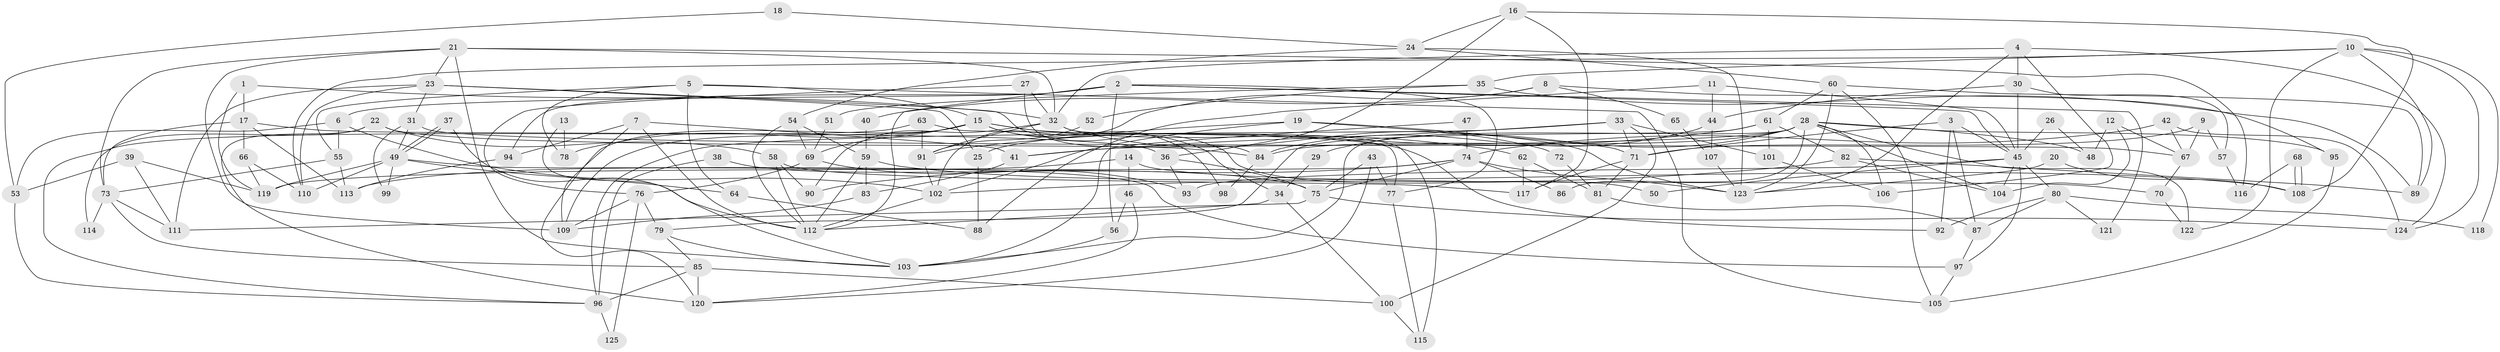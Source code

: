 // Generated by graph-tools (version 1.1) at 2025/50/03/09/25 03:50:10]
// undirected, 125 vertices, 250 edges
graph export_dot {
graph [start="1"]
  node [color=gray90,style=filled];
  1;
  2;
  3;
  4;
  5;
  6;
  7;
  8;
  9;
  10;
  11;
  12;
  13;
  14;
  15;
  16;
  17;
  18;
  19;
  20;
  21;
  22;
  23;
  24;
  25;
  26;
  27;
  28;
  29;
  30;
  31;
  32;
  33;
  34;
  35;
  36;
  37;
  38;
  39;
  40;
  41;
  42;
  43;
  44;
  45;
  46;
  47;
  48;
  49;
  50;
  51;
  52;
  53;
  54;
  55;
  56;
  57;
  58;
  59;
  60;
  61;
  62;
  63;
  64;
  65;
  66;
  67;
  68;
  69;
  70;
  71;
  72;
  73;
  74;
  75;
  76;
  77;
  78;
  79;
  80;
  81;
  82;
  83;
  84;
  85;
  86;
  87;
  88;
  89;
  90;
  91;
  92;
  93;
  94;
  95;
  96;
  97;
  98;
  99;
  100;
  101;
  102;
  103;
  104;
  105;
  106;
  107;
  108;
  109;
  110;
  111;
  112;
  113;
  114;
  115;
  116;
  117;
  118;
  119;
  120;
  121;
  122;
  123;
  124;
  125;
  1 -- 119;
  1 -- 32;
  1 -- 17;
  2 -- 56;
  2 -- 45;
  2 -- 6;
  2 -- 77;
  2 -- 94;
  2 -- 112;
  2 -- 121;
  3 -- 87;
  3 -- 45;
  3 -- 71;
  3 -- 92;
  4 -- 123;
  4 -- 106;
  4 -- 30;
  4 -- 32;
  4 -- 124;
  5 -- 15;
  5 -- 55;
  5 -- 64;
  5 -- 78;
  5 -- 105;
  6 -- 102;
  6 -- 53;
  6 -- 55;
  7 -- 109;
  7 -- 112;
  7 -- 41;
  7 -- 94;
  8 -- 95;
  8 -- 102;
  8 -- 40;
  8 -- 65;
  9 -- 71;
  9 -- 67;
  9 -- 57;
  10 -- 89;
  10 -- 110;
  10 -- 35;
  10 -- 118;
  10 -- 122;
  10 -- 124;
  11 -- 88;
  11 -- 44;
  11 -- 45;
  12 -- 67;
  12 -- 104;
  12 -- 48;
  13 -- 103;
  13 -- 78;
  14 -- 113;
  14 -- 70;
  14 -- 46;
  15 -- 69;
  15 -- 34;
  15 -- 62;
  15 -- 78;
  15 -- 92;
  15 -- 98;
  15 -- 109;
  15 -- 120;
  16 -- 117;
  16 -- 24;
  16 -- 36;
  16 -- 108;
  17 -- 73;
  17 -- 36;
  17 -- 66;
  17 -- 113;
  18 -- 53;
  18 -- 24;
  19 -- 71;
  19 -- 102;
  19 -- 25;
  19 -- 123;
  20 -- 123;
  20 -- 108;
  21 -- 73;
  21 -- 109;
  21 -- 23;
  21 -- 32;
  21 -- 103;
  21 -- 116;
  22 -- 120;
  22 -- 58;
  22 -- 84;
  22 -- 114;
  23 -- 110;
  23 -- 25;
  23 -- 31;
  23 -- 50;
  23 -- 111;
  24 -- 54;
  24 -- 123;
  24 -- 60;
  25 -- 88;
  26 -- 45;
  26 -- 48;
  27 -- 84;
  27 -- 32;
  27 -- 76;
  28 -- 41;
  28 -- 103;
  28 -- 29;
  28 -- 48;
  28 -- 84;
  28 -- 86;
  28 -- 95;
  28 -- 104;
  28 -- 106;
  28 -- 122;
  29 -- 34;
  30 -- 45;
  30 -- 44;
  30 -- 57;
  31 -- 49;
  31 -- 67;
  31 -- 99;
  32 -- 72;
  32 -- 90;
  32 -- 91;
  32 -- 115;
  33 -- 71;
  33 -- 96;
  33 -- 41;
  33 -- 100;
  33 -- 101;
  34 -- 112;
  34 -- 100;
  35 -- 89;
  35 -- 51;
  35 -- 52;
  36 -- 75;
  36 -- 93;
  37 -- 112;
  37 -- 49;
  37 -- 49;
  38 -- 96;
  38 -- 75;
  39 -- 53;
  39 -- 111;
  39 -- 119;
  40 -- 59;
  41 -- 83;
  42 -- 124;
  42 -- 74;
  42 -- 67;
  43 -- 75;
  43 -- 120;
  43 -- 77;
  44 -- 84;
  44 -- 107;
  45 -- 93;
  45 -- 50;
  45 -- 80;
  45 -- 97;
  45 -- 104;
  46 -- 120;
  46 -- 56;
  47 -- 74;
  47 -- 103;
  49 -- 97;
  49 -- 64;
  49 -- 99;
  49 -- 110;
  49 -- 119;
  51 -- 69;
  52 -- 91;
  53 -- 96;
  54 -- 112;
  54 -- 59;
  54 -- 69;
  55 -- 113;
  55 -- 73;
  56 -- 103;
  57 -- 116;
  58 -- 90;
  58 -- 112;
  58 -- 117;
  59 -- 108;
  59 -- 83;
  59 -- 112;
  60 -- 123;
  60 -- 61;
  60 -- 89;
  60 -- 105;
  61 -- 91;
  61 -- 79;
  61 -- 82;
  61 -- 101;
  62 -- 81;
  62 -- 117;
  63 -- 77;
  63 -- 91;
  63 -- 96;
  64 -- 88;
  65 -- 107;
  66 -- 119;
  66 -- 110;
  67 -- 70;
  68 -- 116;
  68 -- 108;
  68 -- 108;
  69 -- 76;
  69 -- 93;
  70 -- 122;
  71 -- 117;
  71 -- 81;
  72 -- 81;
  73 -- 111;
  73 -- 85;
  73 -- 114;
  74 -- 75;
  74 -- 119;
  74 -- 86;
  74 -- 90;
  74 -- 123;
  75 -- 124;
  75 -- 111;
  76 -- 79;
  76 -- 109;
  76 -- 125;
  77 -- 115;
  79 -- 85;
  79 -- 103;
  80 -- 92;
  80 -- 87;
  80 -- 118;
  80 -- 121;
  81 -- 87;
  82 -- 104;
  82 -- 89;
  82 -- 102;
  83 -- 109;
  84 -- 98;
  85 -- 100;
  85 -- 96;
  85 -- 120;
  87 -- 97;
  91 -- 102;
  94 -- 113;
  95 -- 105;
  96 -- 125;
  97 -- 105;
  100 -- 115;
  101 -- 106;
  102 -- 112;
  107 -- 123;
}
